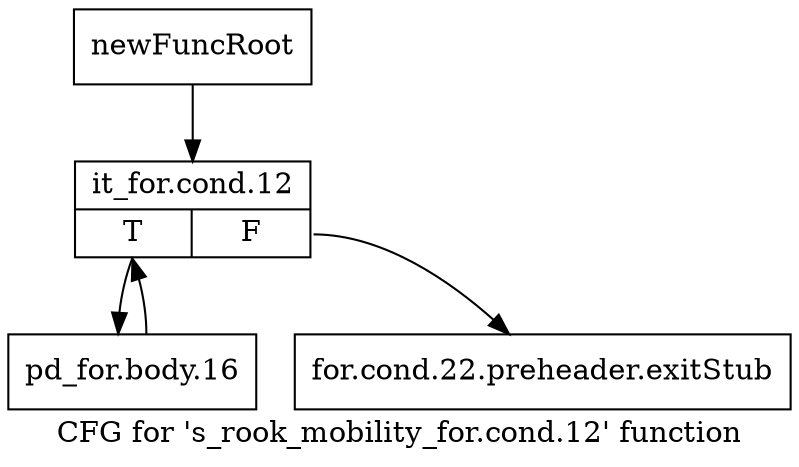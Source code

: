 digraph "CFG for 's_rook_mobility_for.cond.12' function" {
	label="CFG for 's_rook_mobility_for.cond.12' function";

	Node0x119d1c0 [shape=record,label="{newFuncRoot}"];
	Node0x119d1c0 -> Node0x119d610;
	Node0x119d210 [shape=record,label="{for.cond.22.preheader.exitStub}"];
	Node0x119d610 [shape=record,label="{it_for.cond.12|{<s0>T|<s1>F}}"];
	Node0x119d610:s0 -> Node0x119d660;
	Node0x119d610:s1 -> Node0x119d210;
	Node0x119d660 [shape=record,label="{pd_for.body.16}"];
	Node0x119d660 -> Node0x119d610;
}
